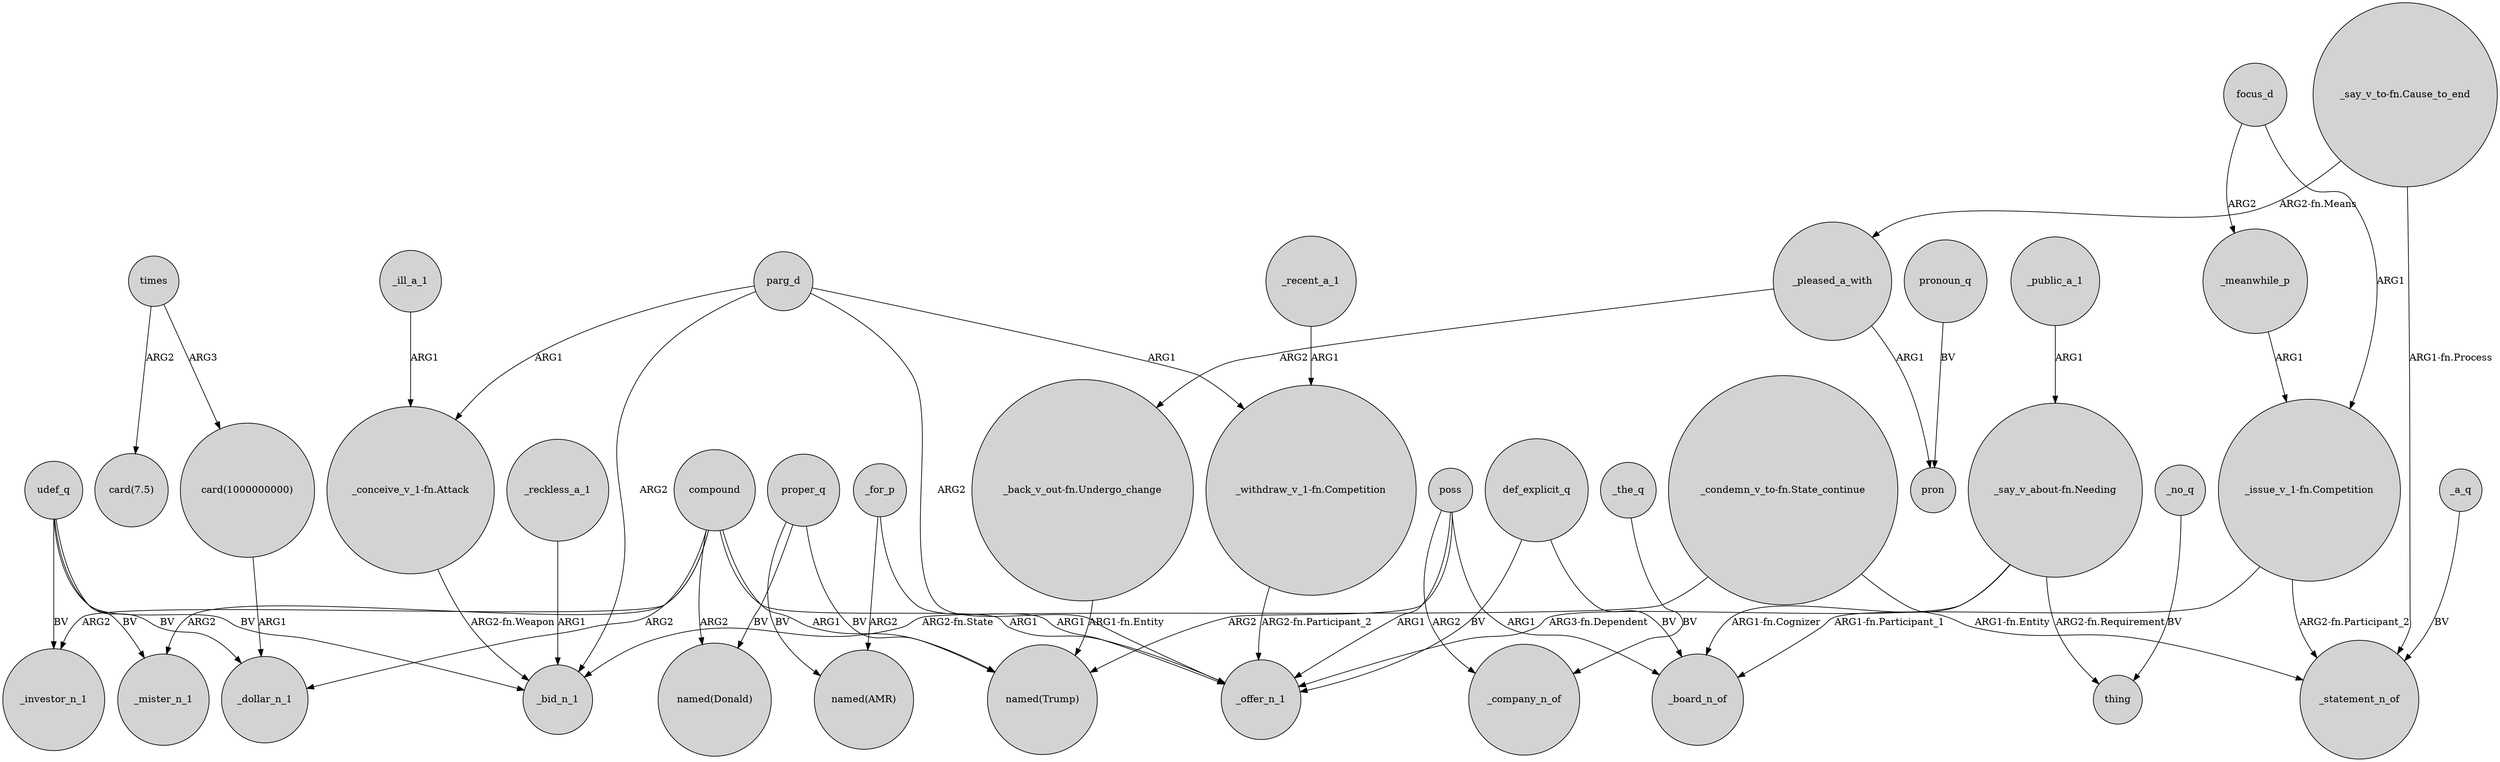 digraph {
	node [shape=circle style=filled]
	"card(1000000000)" -> _dollar_n_1 [label=ARG1]
	_reckless_a_1 -> _bid_n_1 [label=ARG1]
	compound -> _mister_n_1 [label=ARG2]
	parg_d -> _offer_n_1 [label=ARG2]
	def_explicit_q -> _board_n_of [label=BV]
	_for_p -> _offer_n_1 [label=ARG1]
	"_condemn_v_to-fn.State_continue" -> _statement_n_of [label="ARG1-fn.Entity"]
	compound -> "named(Trump)" [label=ARG1]
	_recent_a_1 -> "_withdraw_v_1-fn.Competition" [label=ARG1]
	"_issue_v_1-fn.Competition" -> _board_n_of [label="ARG1-fn.Participant_1"]
	_pleased_a_with -> "_back_v_out-fn.Undergo_change" [label=ARG2]
	udef_q -> _bid_n_1 [label=BV]
	"_say_v_to-fn.Cause_to_end" -> _statement_n_of [label="ARG1-fn.Process"]
	poss -> "named(Trump)" [label=ARG2]
	"_issue_v_1-fn.Competition" -> _statement_n_of [label="ARG2-fn.Participant_2"]
	compound -> _dollar_n_1 [label=ARG2]
	compound -> "named(Donald)" [label=ARG2]
	udef_q -> _mister_n_1 [label=BV]
	"_say_v_about-fn.Needing" -> thing [label="ARG2-fn.Requirement"]
	times -> "card(1000000000)" [label=ARG3]
	"_say_v_to-fn.Cause_to_end" -> _pleased_a_with [label="ARG2-fn.Means"]
	proper_q -> "named(Donald)" [label=BV]
	_no_q -> thing [label=BV]
	"_conceive_v_1-fn.Attack" -> _bid_n_1 [label="ARG2-fn.Weapon"]
	compound -> _offer_n_1 [label=ARG1]
	parg_d -> "_withdraw_v_1-fn.Competition" [label=ARG1]
	pronoun_q -> pron [label=BV]
	poss -> _offer_n_1 [label=ARG1]
	poss -> _company_n_of [label=ARG2]
	_pleased_a_with -> pron [label=ARG1]
	compound -> _investor_n_1 [label=ARG2]
	"_say_v_about-fn.Needing" -> _board_n_of [label="ARG1-fn.Cognizer"]
	poss -> _board_n_of [label=ARG1]
	focus_d -> _meanwhile_p [label=ARG2]
	parg_d -> "_conceive_v_1-fn.Attack" [label=ARG1]
	udef_q -> _dollar_n_1 [label=BV]
	parg_d -> _bid_n_1 [label=ARG2]
	_meanwhile_p -> "_issue_v_1-fn.Competition" [label=ARG1]
	def_explicit_q -> _offer_n_1 [label=BV]
	"_say_v_about-fn.Needing" -> _offer_n_1 [label="ARG3-fn.Dependent"]
	_for_p -> "named(AMR)" [label=ARG2]
	proper_q -> "named(AMR)" [label=BV]
	proper_q -> "named(Trump)" [label=BV]
	"_withdraw_v_1-fn.Competition" -> _offer_n_1 [label="ARG2-fn.Participant_2"]
	focus_d -> "_issue_v_1-fn.Competition" [label=ARG1]
	"_back_v_out-fn.Undergo_change" -> "named(Trump)" [label="ARG1-fn.Entity"]
	"_condemn_v_to-fn.State_continue" -> _bid_n_1 [label="ARG2-fn.State"]
	udef_q -> _investor_n_1 [label=BV]
	_the_q -> _company_n_of [label=BV]
	_public_a_1 -> "_say_v_about-fn.Needing" [label=ARG1]
	_a_q -> _statement_n_of [label=BV]
	times -> "card(7.5)" [label=ARG2]
	_ill_a_1 -> "_conceive_v_1-fn.Attack" [label=ARG1]
}
